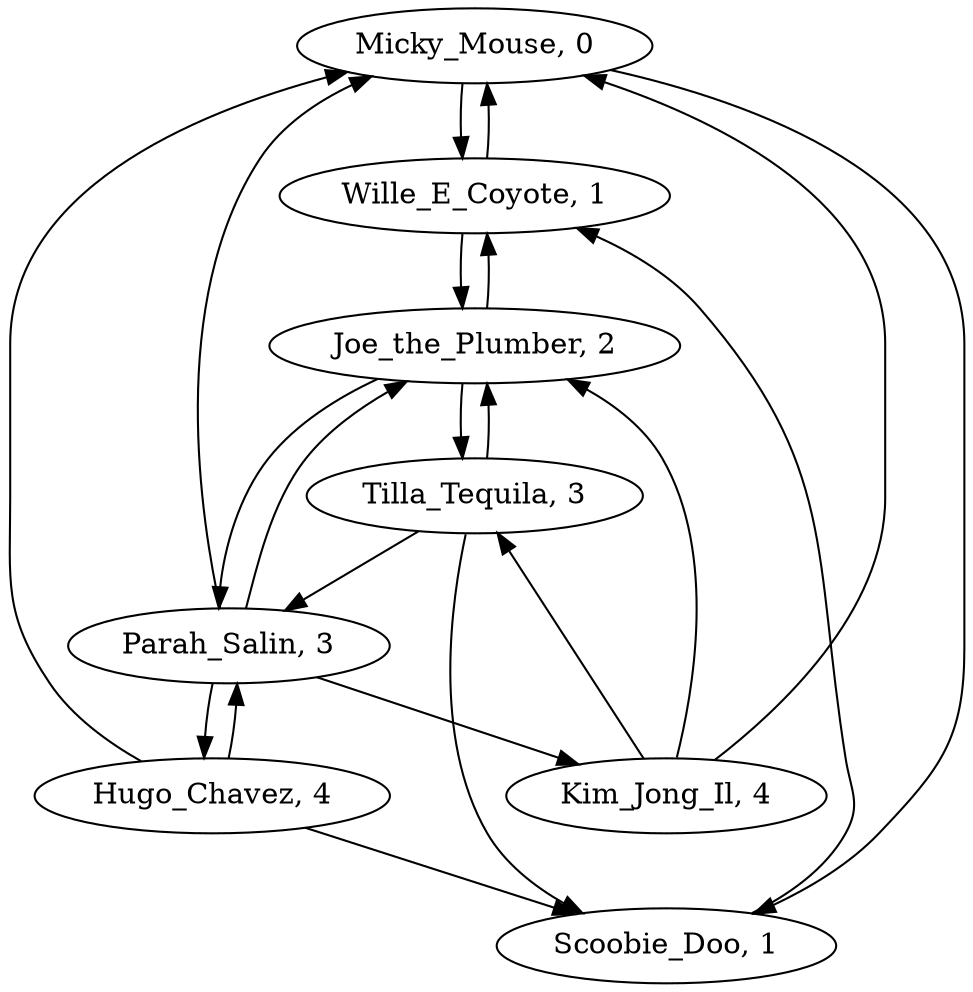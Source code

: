 digraph G {
Micky_Mouse[label="Micky_Mouse, 0"];
Micky_Mouse -> Wille_E_Coyote;
Wille_E_Coyote[label="Wille_E_Coyote, 1"];
Wille_E_Coyote -> Micky_Mouse;
Wille_E_Coyote -> Joe_the_Plumber;
Joe_the_Plumber[label="Joe_the_Plumber, 2"];
Joe_the_Plumber -> Parah_Salin;
Parah_Salin[label="Parah_Salin, 3"];
Parah_Salin -> Joe_the_Plumber;
Parah_Salin -> Micky_Mouse;
Parah_Salin -> Kim_Jong_Il;
Kim_Jong_Il[label="Kim_Jong_Il, 4"];
Kim_Jong_Il -> Micky_Mouse;
Kim_Jong_Il -> Tilla_Tequila;
Tilla_Tequila[label="Tilla_Tequila, 3"];
Tilla_Tequila -> Parah_Salin;
Tilla_Tequila -> Joe_the_Plumber;
Tilla_Tequila -> Scoobie_Doo;
Scoobie_Doo[label="Scoobie_Doo, 1"];
Scoobie_Doo -> Wille_E_Coyote;
Kim_Jong_Il -> Joe_the_Plumber;
Parah_Salin -> Hugo_Chavez;
Hugo_Chavez[label="Hugo_Chavez, 4"];
Hugo_Chavez -> Parah_Salin;
Hugo_Chavez -> Micky_Mouse;
Hugo_Chavez -> Scoobie_Doo;
Joe_the_Plumber -> Wille_E_Coyote;
Joe_the_Plumber -> Tilla_Tequila;
Micky_Mouse -> Scoobie_Doo;
}